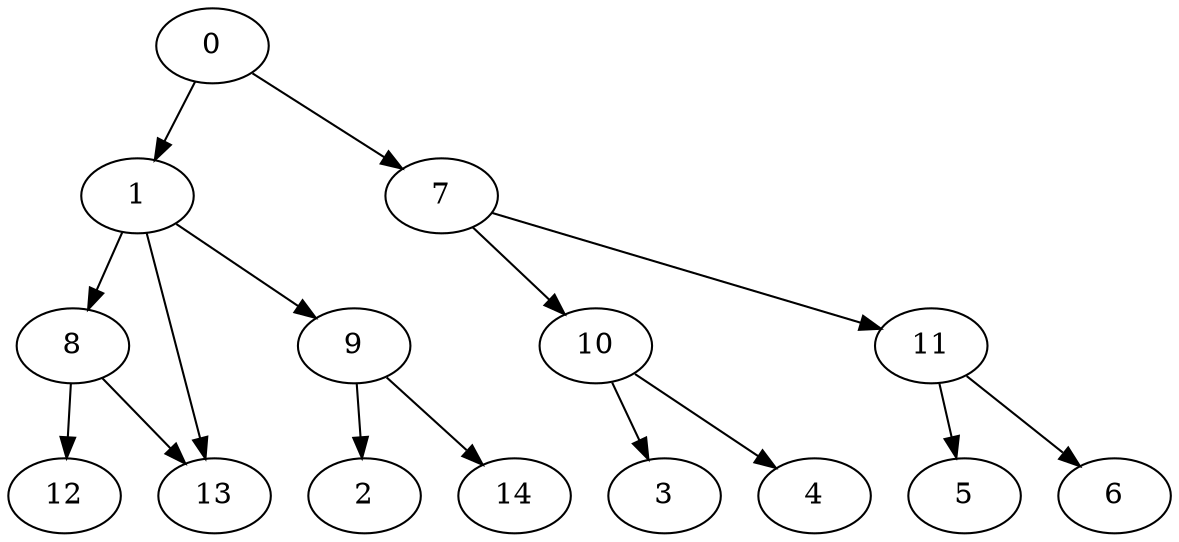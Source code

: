 digraph g {
0;
1;
2;
3;
4;
5;
6;
7;
8;
9;
10;
11;
12;
13;
14;
0 -> 1 [weight=0];
0 -> 7 [weight=0];
1 -> 8 [weight=0];
1 -> 9 [weight=0];
1 -> 13 [weight=0];
7 -> 10 [weight=0];
7 -> 11 [weight=0];
8 -> 12 [weight=0];
8 -> 13 [weight=0];
9 -> 14 [weight=0];
9 -> 2 [weight=0];
10 -> 3 [weight=0];
10 -> 4 [weight=0];
11 -> 5 [weight=0];
11 -> 6 [weight=0];
}
